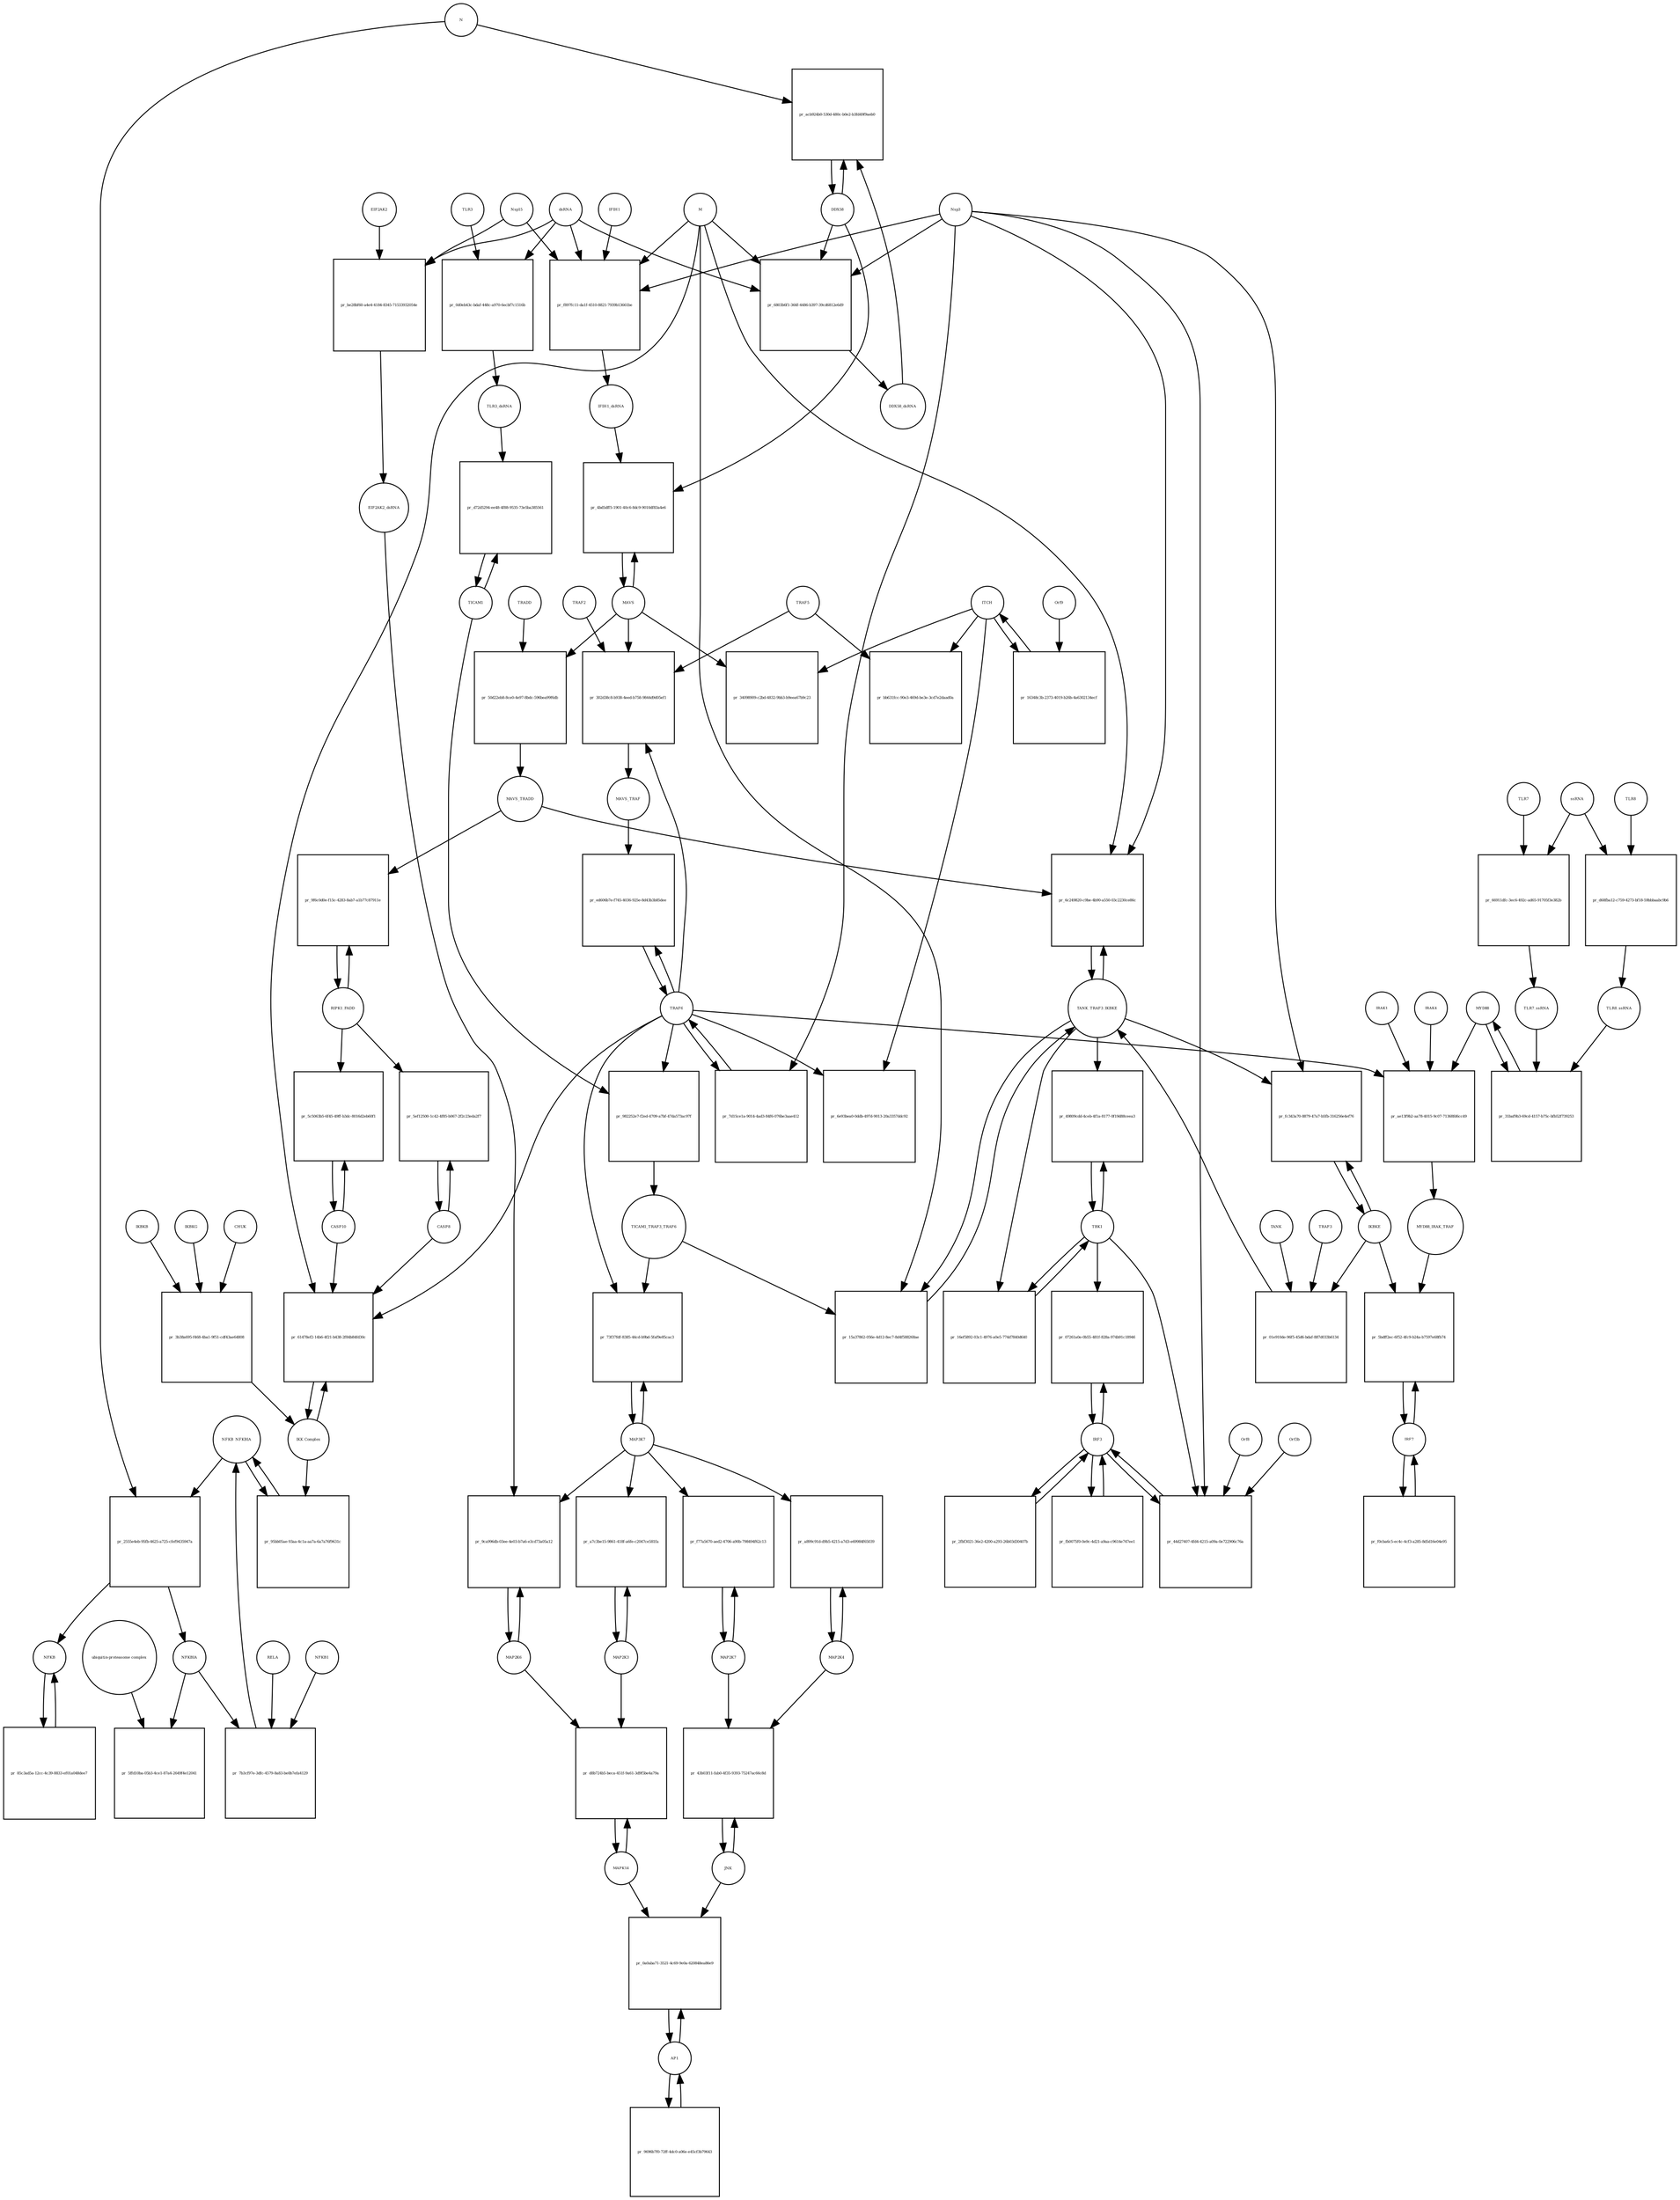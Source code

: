 strict digraph  {
NFKB_NFKBIA [annotation="", bipartite=0, cls=complex, fontsize=4, label=NFKB_NFKBIA, shape=circle];
"pr_2555e4eb-95fb-4625-a725-cfef9435947a" [annotation="", bipartite=1, cls=process, fontsize=4, label="pr_2555e4eb-95fb-4625-a725-cfef9435947a", shape=square];
NFKB [annotation="", bipartite=0, cls=complex, fontsize=4, label=NFKB, shape=circle];
NFKBIA [annotation=urn_miriam_hgnc_7797, bipartite=0, cls=macromolecule, fontsize=4, label=NFKBIA, shape=circle];
N [annotation=urn_miriam_ncbiprotein_1798174255, bipartite=0, cls=macromolecule, fontsize=4, label=N, shape=circle];
TLR3 [annotation=urn_miriam_hgnc_11849, bipartite=0, cls="macromolecule multimer", fontsize=4, label=TLR3, shape=circle];
"pr_0d0eb43c-bdaf-448c-a970-6ecbf7c1516b" [annotation="", bipartite=1, cls=process, fontsize=4, label="pr_0d0eb43c-bdaf-448c-a970-6ecbf7c1516b", shape=square];
dsRNA [annotation="", bipartite=0, cls="nucleic acid feature", fontsize=4, label=dsRNA, shape=circle];
TLR3_dsRNA [annotation="", bipartite=0, cls=complex, fontsize=4, label=TLR3_dsRNA, shape=circle];
"pr_6803b6f1-366f-4486-b397-39cd6812e6d9" [annotation="", bipartite=1, cls=process, fontsize=4, label="pr_6803b6f1-366f-4486-b397-39cd6812e6d9", shape=square];
DDX58_dsRNA [annotation="", bipartite=0, cls=complex, fontsize=4, label=DDX58_dsRNA, shape=circle];
M [annotation=urn_miriam_ncbiprotein_1796318601, bipartite=0, cls=macromolecule, fontsize=4, label=M, shape=circle];
Nsp3 [annotation=urn_miriam_ncbiprotein_1802476807, bipartite=0, cls=macromolecule, fontsize=4, label=Nsp3, shape=circle];
DDX58 [annotation=urn_miriam_hgnc_19102, bipartite=0, cls=macromolecule, fontsize=4, label=DDX58, shape=circle];
"pr_f897fc11-da1f-4510-8821-7939b13661be" [annotation="", bipartite=1, cls=process, fontsize=4, label="pr_f897fc11-da1f-4510-8821-7939b13661be", shape=square];
IFIH1_dsRNA [annotation="", bipartite=0, cls=complex, fontsize=4, label=IFIH1_dsRNA, shape=circle];
Nsp15 [annotation=urn_miriam_ncbiprotein_1802476818, bipartite=0, cls=macromolecule, fontsize=4, label=Nsp15, shape=circle];
IFIH1 [annotation=urn_miriam_hgnc_18873, bipartite=0, cls=macromolecule, fontsize=4, label=IFIH1, shape=circle];
"pr_acb924b0-530d-480c-b0e2-b3fd49f9aeb0" [annotation="", bipartite=1, cls=process, fontsize=4, label="pr_acb924b0-530d-480c-b0e2-b3fd49f9aeb0", shape=square];
MAVS [annotation=urn_miriam_hgnc_29233, bipartite=0, cls="macromolecule multimer", fontsize=4, label=MAVS, shape=circle];
"pr_4bd5dff5-1901-40c6-8dc9-9010df83a4e6" [annotation="", bipartite=1, cls=process, fontsize=4, label="pr_4bd5dff5-1901-40c6-8dc9-9010df83a4e6", shape=square];
"pr_5ffd10ba-05b3-4ce1-87a4-2649f4e12041" [annotation="", bipartite=1, cls=process, fontsize=4, label="pr_5ffd10ba-05b3-4ce1-87a4-2649f4e12041", shape=square];
"ubiquitin-proteasome complex" [annotation="", bipartite=0, cls=complex, fontsize=4, label="ubiquitin-proteasome complex", shape=circle];
IRF3 [annotation=urn_miriam_hgnc_6118, bipartite=0, cls="macromolecule multimer", fontsize=4, label=IRF3, shape=circle];
"pr_07261a0e-0b55-481f-828a-974b91c18946" [annotation="", bipartite=1, cls=process, fontsize=4, label="pr_07261a0e-0b55-481f-828a-974b91c18946", shape=square];
TBK1 [annotation="", bipartite=0, cls=macromolecule, fontsize=4, label=TBK1, shape=circle];
"pr_44d27407-4fd4-4215-a09a-0e722906c76a" [annotation="", bipartite=1, cls=process, fontsize=4, label="pr_44d27407-4fd4-4215-a09a-0e722906c76a", shape=square];
Orf3b [annotation=urn_miriam_uniprot_P59633, bipartite=0, cls=macromolecule, fontsize=4, label=Orf3b, shape=circle];
Orf8 [annotation=urn_miriam_ncbiprotein_1796318604, bipartite=0, cls=macromolecule, fontsize=4, label=Orf8, shape=circle];
IRF7 [annotation=urn_miriam_hgnc_6122, bipartite=0, cls="macromolecule multimer", fontsize=4, label=IRF7, shape=circle];
"pr_5bdff2ec-6f52-4fc9-b24a-b7597e68fb74" [annotation="", bipartite=1, cls=process, fontsize=4, label="pr_5bdff2ec-6f52-4fc9-b24a-b7597e68fb74", shape=square];
IKBKE [annotation=urn_miriam_hgnc_14552, bipartite=0, cls=macromolecule, fontsize=4, label=IKBKE, shape=circle];
MYD88_IRAK_TRAF [annotation="", bipartite=0, cls=complex, fontsize=4, label=MYD88_IRAK_TRAF, shape=circle];
TRAF6 [annotation=urn_miriam_hgnc_12036, bipartite=0, cls=macromolecule, fontsize=4, label=TRAF6, shape=circle];
"pr_ed606b7e-f745-4036-925e-8d43b3b85dee" [annotation="", bipartite=1, cls=process, fontsize=4, label="pr_ed606b7e-f745-4036-925e-8d43b3b85dee", shape=square];
MAVS_TRAF [annotation="", bipartite=0, cls=complex, fontsize=4, label=MAVS_TRAF, shape=circle];
"pr_34098909-c2bd-4832-9bb3-b9eea67b9c23" [annotation="", bipartite=1, cls=process, fontsize=4, label="pr_34098909-c2bd-4832-9bb3-b9eea67b9c23", shape=square];
ITCH [annotation="", bipartite=0, cls=macromolecule, fontsize=4, label=ITCH, shape=circle];
TRAF5 [annotation=urn_miriam_hgnc_12035, bipartite=0, cls=macromolecule, fontsize=4, label=TRAF5, shape=circle];
"pr_bb631fcc-90e3-469d-be3e-3cd7e2daad0a" [annotation="", bipartite=1, cls=process, fontsize=4, label="pr_bb631fcc-90e3-469d-be3e-3cd7e2daad0a", shape=square];
"pr_6e93bea0-0ddb-497d-9013-20a3357ddc92" [annotation="", bipartite=1, cls=process, fontsize=4, label="pr_6e93bea0-0ddb-497d-9013-20a3357ddc92", shape=square];
TICAM1 [annotation=urn_miriam_hgnc_18348, bipartite=0, cls=macromolecule, fontsize=4, label=TICAM1, shape=circle];
"pr_d72d5294-ee48-4f88-9535-73e5ba385561" [annotation="", bipartite=1, cls=process, fontsize=4, label="pr_d72d5294-ee48-4f88-9535-73e5ba385561", shape=square];
"pr_982252e7-f2ed-4709-a7bf-47da573ac97f" [annotation="", bipartite=1, cls=process, fontsize=4, label="pr_982252e7-f2ed-4709-a7bf-47da573ac97f", shape=square];
TICAM1_TRAF3_TRAF6 [annotation="", bipartite=0, cls=complex, fontsize=4, label=TICAM1_TRAF3_TRAF6, shape=circle];
TANK_TRAF3_IKBKE [annotation="", bipartite=0, cls=complex, fontsize=4, label=TANK_TRAF3_IKBKE, shape=circle];
"pr_15a37862-056e-4d12-8ec7-8d4f588268ae" [annotation="", bipartite=1, cls=process, fontsize=4, label="pr_15a37862-056e-4d12-8ec7-8d4f588268ae", shape=square];
"pr_49809cdd-4ceb-4f1a-8177-0f19d88ceea3" [annotation="", bipartite=1, cls=process, fontsize=4, label="pr_49809cdd-4ceb-4f1a-8177-0f19d88ceea3", shape=square];
"pr_fc343a70-8879-47a7-b5fb-316256e4ef76" [annotation="", bipartite=1, cls=process, fontsize=4, label="pr_fc343a70-8879-47a7-b5fb-316256e4ef76", shape=square];
MYD88 [annotation="", bipartite=0, cls=macromolecule, fontsize=4, label=MYD88, shape=circle];
"pr_ae13f9b2-aa78-4015-9c07-71368fd6cc49" [annotation="", bipartite=1, cls=process, fontsize=4, label="pr_ae13f9b2-aa78-4015-9c07-71368fd6cc49", shape=square];
IRAK1 [annotation=urn_miriam_hgnc_6112, bipartite=0, cls=macromolecule, fontsize=4, label=IRAK1, shape=circle];
IRAK4 [annotation=urn_miriam_hgnc_17967, bipartite=0, cls=macromolecule, fontsize=4, label=IRAK4, shape=circle];
TLR7 [annotation=urn_miriam_hgnc_15631, bipartite=0, cls=macromolecule, fontsize=4, label=TLR7, shape=circle];
"pr_66911dfc-3ec6-492c-ad65-91705f3e382b" [annotation="", bipartite=1, cls=process, fontsize=4, label="pr_66911dfc-3ec6-492c-ad65-91705f3e382b", shape=square];
TLR7_ssRNA [annotation="", bipartite=0, cls=complex, fontsize=4, label=TLR7_ssRNA, shape=circle];
ssRNA [annotation="", bipartite=0, cls="nucleic acid feature", fontsize=4, label=ssRNA, shape=circle];
TLR8 [annotation=urn_miriam_hgnc_15632, bipartite=0, cls=macromolecule, fontsize=4, label=TLR8, shape=circle];
"pr_d68fba12-c759-4273-bf18-59bbbaabc9b6" [annotation="", bipartite=1, cls=process, fontsize=4, label="pr_d68fba12-c759-4273-bf18-59bbbaabc9b6", shape=square];
TLR8_ssRNA [annotation="", bipartite=0, cls=complex, fontsize=4, label=TLR8_ssRNA, shape=circle];
"pr_31baf9b3-69cd-4157-b75c-bfb52f739253" [annotation="", bipartite=1, cls=process, fontsize=4, label="pr_31baf9b3-69cd-4157-b75c-bfb52f739253", shape=square];
MAP3K7 [annotation="", bipartite=0, cls=macromolecule, fontsize=4, label=MAP3K7, shape=circle];
"pr_73f37fdf-8385-44cd-b9bd-5faf9e85cac3" [annotation="", bipartite=1, cls=process, fontsize=4, label="pr_73f37fdf-8385-44cd-b9bd-5faf9e85cac3", shape=square];
TRAF2 [annotation=urn_miriam_hgnc_12032, bipartite=0, cls=macromolecule, fontsize=4, label=TRAF2, shape=circle];
"pr_302d38c8-b938-4eed-b758-9844d9d05ef1" [annotation="", bipartite=1, cls=process, fontsize=4, label="pr_302d38c8-b938-4eed-b758-9844d9d05ef1", shape=square];
"pr_16348c3b-2373-4019-b26b-4a6302134ecf" [annotation="", bipartite=1, cls=process, fontsize=4, label="pr_16348c3b-2373-4019-b26b-4a6302134ecf", shape=square];
Orf9 [annotation=urn_miriam_uniprot_P59636, bipartite=0, cls=macromolecule, fontsize=4, label=Orf9, shape=circle];
"pr_50d22eb8-8ce0-4e97-8bdc-596bea99f6db" [annotation="", bipartite=1, cls=process, fontsize=4, label="pr_50d22eb8-8ce0-4e97-8bdc-596bea99f6db", shape=square];
MAVS_TRADD [annotation="", bipartite=0, cls=complex, fontsize=4, label=MAVS_TRADD, shape=circle];
TRADD [annotation=urn_miriam_hgnc_12030, bipartite=0, cls=macromolecule, fontsize=4, label=TRADD, shape=circle];
"pr_7d15ce1a-9014-4ad3-84f6-076be3aae412" [annotation="", bipartite=1, cls=process, fontsize=4, label="pr_7d15ce1a-9014-4ad3-84f6-076be3aae412", shape=square];
AP1 [annotation="", bipartite=0, cls=complex, fontsize=4, label=AP1, shape=circle];
"pr_0a0aba71-3521-4c69-9e0a-620848ea86e9" [annotation="", bipartite=1, cls=process, fontsize=4, label="pr_0a0aba71-3521-4c69-9e0a-620848ea86e9", shape=square];
MAPK14 [annotation="", bipartite=0, cls=macromolecule, fontsize=4, label=MAPK14, shape=circle];
JNK [annotation="", bipartite=0, cls=complex, fontsize=4, label=JNK, shape=circle];
"pr_43b03f11-fab0-4f35-9393-75247ac66c8d" [annotation="", bipartite=1, cls=process, fontsize=4, label="pr_43b03f11-fab0-4f35-9393-75247ac66c8d", shape=square];
MAP2K7 [annotation="", bipartite=0, cls=macromolecule, fontsize=4, label=MAP2K7, shape=circle];
MAP2K4 [annotation="", bipartite=0, cls=macromolecule, fontsize=4, label=MAP2K4, shape=circle];
"pr_a899c91d-d9b5-4215-a7d3-e69984f65039" [annotation="", bipartite=1, cls=process, fontsize=4, label="pr_a899c91d-d9b5-4215-a7d3-e69984f65039", shape=square];
"pr_f77a5670-aed2-4706-a90b-798494f62c13" [annotation="", bipartite=1, cls=process, fontsize=4, label="pr_f77a5670-aed2-4706-a90b-798494f62c13", shape=square];
MAP2K3 [annotation="", bipartite=0, cls=macromolecule, fontsize=4, label=MAP2K3, shape=circle];
"pr_a7c3be15-9861-418f-a6fe-c2047ce581fa" [annotation="", bipartite=1, cls=process, fontsize=4, label="pr_a7c3be15-9861-418f-a6fe-c2047ce581fa", shape=square];
MAP2K6 [annotation="", bipartite=0, cls=macromolecule, fontsize=4, label=MAP2K6, shape=circle];
"pr_9ca996db-03ee-4e03-b7a6-e3cd73a05a12" [annotation="", bipartite=1, cls=process, fontsize=4, label="pr_9ca996db-03ee-4e03-b7a6-e3cd73a05a12", shape=square];
EIF2AK2_dsRNA [annotation="", bipartite=0, cls=complex, fontsize=4, label=EIF2AK2_dsRNA, shape=circle];
"pr_be28bf60-a4e4-4184-8345-71533932054e" [annotation="", bipartite=1, cls=process, fontsize=4, label="pr_be28bf60-a4e4-4184-8345-71533932054e", shape=square];
EIF2AK2 [annotation=urn_miriam_hgnc_9437, bipartite=0, cls=macromolecule, fontsize=4, label=EIF2AK2, shape=circle];
RIPK1_FADD [annotation="", bipartite=0, cls=complex, fontsize=4, label=RIPK1_FADD, shape=circle];
"pr_9f6c0d0e-f15c-4283-8ab7-a1b77c87911e" [annotation="", bipartite=1, cls=process, fontsize=4, label="pr_9f6c0d0e-f15c-4283-8ab7-a1b77c87911e", shape=square];
CASP8 [annotation="", bipartite=0, cls=macromolecule, fontsize=4, label=CASP8, shape=circle];
"pr_5ef12500-1c42-4f85-b067-2f2c23eda2f7" [annotation="", bipartite=1, cls=process, fontsize=4, label="pr_5ef12500-1c42-4f85-b067-2f2c23eda2f7", shape=square];
CASP10 [annotation="", bipartite=0, cls=macromolecule, fontsize=4, label=CASP10, shape=circle];
"pr_5c5063b5-6f45-49ff-b3dc-8016d2eb60f1" [annotation="", bipartite=1, cls=process, fontsize=4, label="pr_5c5063b5-6f45-49ff-b3dc-8016d2eb60f1", shape=square];
"pr_95bb05ae-93aa-4c1a-aa7a-6a7a76f9631c" [annotation="", bipartite=1, cls=process, fontsize=4, label="pr_95bb05ae-93aa-4c1a-aa7a-6a7a76f9631c", shape=square];
"IKK Complex" [annotation="", bipartite=0, cls=complex, fontsize=4, label="IKK Complex", shape=circle];
"pr_61478ef2-14b6-4f21-b438-2f84b84fd30c" [annotation="", bipartite=1, cls=process, fontsize=4, label="pr_61478ef2-14b6-4f21-b438-2f84b84fd30c", shape=square];
"pr_7b3cf97e-3dfc-4579-8a83-be0b7efa4129" [annotation="", bipartite=1, cls=process, fontsize=4, label="pr_7b3cf97e-3dfc-4579-8a83-be0b7efa4129", shape=square];
RELA [annotation="", bipartite=0, cls=macromolecule, fontsize=4, label=RELA, shape=circle];
NFKB1 [annotation="", bipartite=0, cls=macromolecule, fontsize=4, label=NFKB1, shape=circle];
IKBKG [annotation="", bipartite=0, cls=macromolecule, fontsize=4, label=IKBKG, shape=circle];
"pr_3b38a695-f468-4ba1-9f51-cdf43ae64808" [annotation="", bipartite=1, cls=process, fontsize=4, label="pr_3b38a695-f468-4ba1-9f51-cdf43ae64808", shape=square];
CHUK [annotation="", bipartite=0, cls=macromolecule, fontsize=4, label=CHUK, shape=circle];
IKBKB [annotation="", bipartite=0, cls=macromolecule, fontsize=4, label=IKBKB, shape=circle];
"pr_6c249820-c9be-4b90-a550-03c2230ce86c" [annotation="", bipartite=1, cls=process, fontsize=4, label="pr_6c249820-c9be-4b90-a550-03c2230ce86c", shape=square];
"pr_16ef5892-03c1-4976-a0e5-774d7840d640" [annotation="", bipartite=1, cls=process, fontsize=4, label="pr_16ef5892-03c1-4976-a0e5-774d7840d640", shape=square];
"pr_d8b724b5-beca-451f-9a61-3d9f5be4a79a" [annotation="", bipartite=1, cls=process, fontsize=4, label="pr_d8b724b5-beca-451f-9a61-3d9f5be4a79a", shape=square];
TRAF3 [annotation="", bipartite=0, cls=macromolecule, fontsize=4, label=TRAF3, shape=circle];
"pr_01e910de-96f5-45d6-bdaf-887d033b6134" [annotation="", bipartite=1, cls=process, fontsize=4, label="pr_01e910de-96f5-45d6-bdaf-887d033b6134", shape=square];
TANK [annotation="", bipartite=0, cls=macromolecule, fontsize=4, label=TANK, shape=circle];
"pr_85c3ad5a-12cc-4c39-8833-ef01a048dee7" [annotation="", bipartite=1, cls=process, fontsize=4, label="pr_85c3ad5a-12cc-4c39-8833-ef01a048dee7", shape=square];
"pr_fb0075f0-0e9c-4d21-a9aa-c9614e747ee1" [annotation="", bipartite=1, cls=process, fontsize=4, label="pr_fb0075f0-0e9c-4d21-a9aa-c9614e747ee1", shape=square];
"pr_2fbf3021-36e2-4200-a293-26b03d30407b" [annotation="", bipartite=1, cls=process, fontsize=4, label="pr_2fbf3021-36e2-4200-a293-26b03d30407b", shape=square];
"pr_f0cba6c5-ec4c-4cf3-a285-8d5d16e04e95" [annotation="", bipartite=1, cls=process, fontsize=4, label="pr_f0cba6c5-ec4c-4cf3-a285-8d5d16e04e95", shape=square];
"pr_9696b7f0-72ff-4dc0-a06e-e45cf3b79643" [annotation="", bipartite=1, cls=process, fontsize=4, label="pr_9696b7f0-72ff-4dc0-a06e-e45cf3b79643", shape=square];
NFKB_NFKBIA -> "pr_2555e4eb-95fb-4625-a725-cfef9435947a"  [annotation="", interaction_type=consumption];
NFKB_NFKBIA -> "pr_95bb05ae-93aa-4c1a-aa7a-6a7a76f9631c"  [annotation="", interaction_type=consumption];
"pr_2555e4eb-95fb-4625-a725-cfef9435947a" -> NFKB  [annotation="", interaction_type=production];
"pr_2555e4eb-95fb-4625-a725-cfef9435947a" -> NFKBIA  [annotation="", interaction_type=production];
NFKB -> "pr_85c3ad5a-12cc-4c39-8833-ef01a048dee7"  [annotation="", interaction_type=consumption];
NFKBIA -> "pr_5ffd10ba-05b3-4ce1-87a4-2649f4e12041"  [annotation="", interaction_type=consumption];
NFKBIA -> "pr_7b3cf97e-3dfc-4579-8a83-be0b7efa4129"  [annotation="", interaction_type=consumption];
N -> "pr_2555e4eb-95fb-4625-a725-cfef9435947a"  [annotation="urn_miriam_pubmed_16143815|urn_miriam_taxonomy_694009", interaction_type=stimulation];
N -> "pr_acb924b0-530d-480c-b0e2-b3fd49f9aeb0"  [annotation="urn_miriam_pubmed_25581309|urn_miriam_pubmed_28148787|urn_miriam_taxonomy_694009", interaction_type=inhibition];
TLR3 -> "pr_0d0eb43c-bdaf-448c-a970-6ecbf7c1516b"  [annotation="", interaction_type=consumption];
"pr_0d0eb43c-bdaf-448c-a970-6ecbf7c1516b" -> TLR3_dsRNA  [annotation="", interaction_type=production];
dsRNA -> "pr_0d0eb43c-bdaf-448c-a970-6ecbf7c1516b"  [annotation="", interaction_type=consumption];
dsRNA -> "pr_6803b6f1-366f-4486-b397-39cd6812e6d9"  [annotation="", interaction_type=consumption];
dsRNA -> "pr_f897fc11-da1f-4510-8821-7939b13661be"  [annotation="", interaction_type=consumption];
dsRNA -> "pr_be28bf60-a4e4-4184-8345-71533932054e"  [annotation="", interaction_type=consumption];
TLR3_dsRNA -> "pr_d72d5294-ee48-4f88-9535-73e5ba385561"  [annotation=urn_miriam_pubmed_20303872, interaction_type=stimulation];
"pr_6803b6f1-366f-4486-b397-39cd6812e6d9" -> DDX58_dsRNA  [annotation="", interaction_type=production];
DDX58_dsRNA -> "pr_acb924b0-530d-480c-b0e2-b3fd49f9aeb0"  [annotation="urn_miriam_pubmed_25581309|urn_miriam_pubmed_28148787|urn_miriam_taxonomy_694009", interaction_type=catalysis];
M -> "pr_6803b6f1-366f-4486-b397-39cd6812e6d9"  [annotation="urn_miriam_pubmed_20303872|urn_miriam_pubmed_19380580|urn_miriam_pubmed_31226023|urn_miriam_taxonomy_694009", interaction_type=inhibition];
M -> "pr_f897fc11-da1f-4510-8821-7939b13661be"  [annotation="urn_miriam_pubmed_28484023|urn_miriam_pubmed_19380580|urn_miriam_pubmed_31226023|urn_miriam_taxonomy_694009", interaction_type=inhibition];
M -> "pr_15a37862-056e-4d12-8ec7-8d4f588268ae"  [annotation="urn_miriam_pubmed_19380580|urn_miriam_pubmed_19366914|urn_miriam_taxonomy_694009", interaction_type=inhibition];
M -> "pr_61478ef2-14b6-4f21-b438-2f84b84fd30c"  [annotation="urn_miriam_pubmed_19366914|urn_miriam_pubmed_20303872|urn_miriam_pubmed_17705188|urn_miriam_pubmed_694009", interaction_type=inhibition];
M -> "pr_6c249820-c9be-4b90-a550-03c2230ce86c"  [annotation="urn_miriam_pubmed_19366914|urn_miriam_pubmed_27164085|urn_miriam_pubmed_19380580|urn_miriam_taxonomy_694009", interaction_type=inhibition];
Nsp3 -> "pr_6803b6f1-366f-4486-b397-39cd6812e6d9"  [annotation="urn_miriam_pubmed_20303872|urn_miriam_pubmed_19380580|urn_miriam_pubmed_31226023|urn_miriam_taxonomy_694009", interaction_type=inhibition];
Nsp3 -> "pr_f897fc11-da1f-4510-8821-7939b13661be"  [annotation="urn_miriam_pubmed_28484023|urn_miriam_pubmed_19380580|urn_miriam_pubmed_31226023|urn_miriam_taxonomy_694009", interaction_type=inhibition];
Nsp3 -> "pr_44d27407-4fd4-4215-a09a-0e722906c76a"  [annotation="urn_miriam_pubmed_17761676|urn_miriam_pubmed_31226023|urn_miriam_taxonomy_694009", interaction_type=inhibition];
Nsp3 -> "pr_fc343a70-8879-47a7-b5fb-316256e4ef76"  [annotation="urn_miriam_pubmed_20303872|urn_miriam_pubmed_31226023|urn_miriam_taxonomy_694009", interaction_type=inhibition];
Nsp3 -> "pr_7d15ce1a-9014-4ad3-84f6-076be3aae412"  [annotation="urn_miriam_pubmed_27164085|urn_miriam_taxonomy_694009", interaction_type=catalysis];
Nsp3 -> "pr_6c249820-c9be-4b90-a550-03c2230ce86c"  [annotation="urn_miriam_pubmed_19366914|urn_miriam_pubmed_27164085|urn_miriam_pubmed_19380580|urn_miriam_taxonomy_694009", interaction_type=inhibition];
DDX58 -> "pr_6803b6f1-366f-4486-b397-39cd6812e6d9"  [annotation="", interaction_type=consumption];
DDX58 -> "pr_acb924b0-530d-480c-b0e2-b3fd49f9aeb0"  [annotation="", interaction_type=consumption];
DDX58 -> "pr_4bd5dff5-1901-40c6-8dc9-9010df83a4e6"  [annotation=urn_miriam_pubmed_25581309, interaction_type=catalysis];
"pr_f897fc11-da1f-4510-8821-7939b13661be" -> IFIH1_dsRNA  [annotation="", interaction_type=production];
IFIH1_dsRNA -> "pr_4bd5dff5-1901-40c6-8dc9-9010df83a4e6"  [annotation=urn_miriam_pubmed_25581309, interaction_type=catalysis];
Nsp15 -> "pr_f897fc11-da1f-4510-8821-7939b13661be"  [annotation="urn_miriam_pubmed_28484023|urn_miriam_pubmed_19380580|urn_miriam_pubmed_31226023|urn_miriam_taxonomy_694009", interaction_type=inhibition];
Nsp15 -> "pr_be28bf60-a4e4-4184-8345-71533932054e"  [annotation="urn_miriam_pubmed_28484023|urn_miriam_pubmed_19366914|urn_miriam_taxonomy_694009", interaction_type=inhibition];
IFIH1 -> "pr_f897fc11-da1f-4510-8821-7939b13661be"  [annotation="", interaction_type=consumption];
"pr_acb924b0-530d-480c-b0e2-b3fd49f9aeb0" -> DDX58  [annotation="", interaction_type=production];
MAVS -> "pr_4bd5dff5-1901-40c6-8dc9-9010df83a4e6"  [annotation="", interaction_type=consumption];
MAVS -> "pr_34098909-c2bd-4832-9bb3-b9eea67b9c23"  [annotation="", interaction_type=consumption];
MAVS -> "pr_302d38c8-b938-4eed-b758-9844d9d05ef1"  [annotation="", interaction_type=consumption];
MAVS -> "pr_50d22eb8-8ce0-4e97-8bdc-596bea99f6db"  [annotation="", interaction_type=consumption];
"pr_4bd5dff5-1901-40c6-8dc9-9010df83a4e6" -> MAVS  [annotation="", interaction_type=production];
"ubiquitin-proteasome complex" -> "pr_5ffd10ba-05b3-4ce1-87a4-2649f4e12041"  [annotation=urn_miriam_pubmed_20303872, interaction_type=catalysis];
IRF3 -> "pr_07261a0e-0b55-481f-828a-974b91c18946"  [annotation="", interaction_type=consumption];
IRF3 -> "pr_44d27407-4fd4-4215-a09a-0e722906c76a"  [annotation="", interaction_type=consumption];
IRF3 -> "pr_fb0075f0-0e9c-4d21-a9aa-c9614e747ee1"  [annotation="", interaction_type=consumption];
IRF3 -> "pr_2fbf3021-36e2-4200-a293-26b03d30407b"  [annotation="", interaction_type=consumption];
"pr_07261a0e-0b55-481f-828a-974b91c18946" -> IRF3  [annotation="", interaction_type=production];
TBK1 -> "pr_07261a0e-0b55-481f-828a-974b91c18946"  [annotation=urn_miriam_pubmed_25581309, interaction_type=catalysis];
TBK1 -> "pr_44d27407-4fd4-4215-a09a-0e722906c76a"  [annotation="urn_miriam_pubmed_17761676|urn_miriam_pubmed_31226023|urn_miriam_taxonomy_694009", interaction_type=catalysis];
TBK1 -> "pr_49809cdd-4ceb-4f1a-8177-0f19d88ceea3"  [annotation="", interaction_type=consumption];
TBK1 -> "pr_16ef5892-03c1-4976-a0e5-774d7840d640"  [annotation="", interaction_type=consumption];
"pr_44d27407-4fd4-4215-a09a-0e722906c76a" -> IRF3  [annotation="", interaction_type=production];
Orf3b -> "pr_44d27407-4fd4-4215-a09a-0e722906c76a"  [annotation="urn_miriam_pubmed_17761676|urn_miriam_pubmed_31226023|urn_miriam_taxonomy_694009", interaction_type=inhibition];
Orf8 -> "pr_44d27407-4fd4-4215-a09a-0e722906c76a"  [annotation="urn_miriam_pubmed_17761676|urn_miriam_pubmed_31226023|urn_miriam_taxonomy_694009", interaction_type=inhibition];
IRF7 -> "pr_5bdff2ec-6f52-4fc9-b24a-b7597e68fb74"  [annotation="", interaction_type=consumption];
IRF7 -> "pr_f0cba6c5-ec4c-4cf3-a285-8d5d16e04e95"  [annotation="", interaction_type=consumption];
"pr_5bdff2ec-6f52-4fc9-b24a-b7597e68fb74" -> IRF7  [annotation="", interaction_type=production];
IKBKE -> "pr_5bdff2ec-6f52-4fc9-b24a-b7597e68fb74"  [annotation=urn_miriam_pubmed_20303872, interaction_type=catalysis];
IKBKE -> "pr_fc343a70-8879-47a7-b5fb-316256e4ef76"  [annotation="", interaction_type=consumption];
IKBKE -> "pr_01e910de-96f5-45d6-bdaf-887d033b6134"  [annotation="", interaction_type=consumption];
MYD88_IRAK_TRAF -> "pr_5bdff2ec-6f52-4fc9-b24a-b7597e68fb74"  [annotation=urn_miriam_pubmed_20303872, interaction_type=catalysis];
TRAF6 -> "pr_ed606b7e-f745-4036-925e-8d43b3b85dee"  [annotation="", interaction_type=consumption];
TRAF6 -> "pr_6e93bea0-0ddb-497d-9013-20a3357ddc92"  [annotation="", interaction_type=consumption];
TRAF6 -> "pr_982252e7-f2ed-4709-a7bf-47da573ac97f"  [annotation="", interaction_type=consumption];
TRAF6 -> "pr_ae13f9b2-aa78-4015-9c07-71368fd6cc49"  [annotation="", interaction_type=consumption];
TRAF6 -> "pr_73f37fdf-8385-44cd-b9bd-5faf9e85cac3"  [annotation=urn_miriam_pubmed_19366914, interaction_type=stimulation];
TRAF6 -> "pr_302d38c8-b938-4eed-b758-9844d9d05ef1"  [annotation="", interaction_type=consumption];
TRAF6 -> "pr_7d15ce1a-9014-4ad3-84f6-076be3aae412"  [annotation="", interaction_type=consumption];
TRAF6 -> "pr_61478ef2-14b6-4f21-b438-2f84b84fd30c"  [annotation="urn_miriam_pubmed_19366914|urn_miriam_pubmed_20303872|urn_miriam_pubmed_17705188|urn_miriam_pubmed_694009", interaction_type=stimulation];
"pr_ed606b7e-f745-4036-925e-8d43b3b85dee" -> TRAF6  [annotation="", interaction_type=production];
MAVS_TRAF -> "pr_ed606b7e-f745-4036-925e-8d43b3b85dee"  [annotation=urn_miriam_pubmed_19366914, interaction_type=catalysis];
ITCH -> "pr_34098909-c2bd-4832-9bb3-b9eea67b9c23"  [annotation=urn_miriam_pubmed_25135833, interaction_type=catalysis];
ITCH -> "pr_bb631fcc-90e3-469d-be3e-3cd7e2daad0a"  [annotation=urn_miriam_pubmed_25135833, interaction_type=catalysis];
ITCH -> "pr_6e93bea0-0ddb-497d-9013-20a3357ddc92"  [annotation=urn_miriam_pubmed_25135833, interaction_type=catalysis];
ITCH -> "pr_16348c3b-2373-4019-b26b-4a6302134ecf"  [annotation="", interaction_type=consumption];
TRAF5 -> "pr_bb631fcc-90e3-469d-be3e-3cd7e2daad0a"  [annotation="", interaction_type=consumption];
TRAF5 -> "pr_302d38c8-b938-4eed-b758-9844d9d05ef1"  [annotation="", interaction_type=consumption];
TICAM1 -> "pr_d72d5294-ee48-4f88-9535-73e5ba385561"  [annotation="", interaction_type=consumption];
TICAM1 -> "pr_982252e7-f2ed-4709-a7bf-47da573ac97f"  [annotation="", interaction_type=consumption];
"pr_d72d5294-ee48-4f88-9535-73e5ba385561" -> TICAM1  [annotation="", interaction_type=production];
"pr_982252e7-f2ed-4709-a7bf-47da573ac97f" -> TICAM1_TRAF3_TRAF6  [annotation="", interaction_type=production];
TICAM1_TRAF3_TRAF6 -> "pr_15a37862-056e-4d12-8ec7-8d4f588268ae"  [annotation="urn_miriam_pubmed_19380580|urn_miriam_pubmed_19366914|urn_miriam_taxonomy_694009", interaction_type=stimulation];
TICAM1_TRAF3_TRAF6 -> "pr_73f37fdf-8385-44cd-b9bd-5faf9e85cac3"  [annotation=urn_miriam_pubmed_19366914, interaction_type=stimulation];
TANK_TRAF3_IKBKE -> "pr_15a37862-056e-4d12-8ec7-8d4f588268ae"  [annotation="", interaction_type=consumption];
TANK_TRAF3_IKBKE -> "pr_49809cdd-4ceb-4f1a-8177-0f19d88ceea3"  [annotation=urn_miriam_pubmed_20303872, interaction_type=stimulation];
TANK_TRAF3_IKBKE -> "pr_fc343a70-8879-47a7-b5fb-316256e4ef76"  [annotation="urn_miriam_pubmed_20303872|urn_miriam_pubmed_31226023|urn_miriam_taxonomy_694009", interaction_type=stimulation];
TANK_TRAF3_IKBKE -> "pr_6c249820-c9be-4b90-a550-03c2230ce86c"  [annotation="", interaction_type=consumption];
TANK_TRAF3_IKBKE -> "pr_16ef5892-03c1-4976-a0e5-774d7840d640"  [annotation=urn_miriam_pubmed_19366914, interaction_type=stimulation];
"pr_15a37862-056e-4d12-8ec7-8d4f588268ae" -> TANK_TRAF3_IKBKE  [annotation="", interaction_type=production];
"pr_49809cdd-4ceb-4f1a-8177-0f19d88ceea3" -> TBK1  [annotation="", interaction_type=production];
"pr_fc343a70-8879-47a7-b5fb-316256e4ef76" -> IKBKE  [annotation="", interaction_type=production];
MYD88 -> "pr_ae13f9b2-aa78-4015-9c07-71368fd6cc49"  [annotation="", interaction_type=consumption];
MYD88 -> "pr_31baf9b3-69cd-4157-b75c-bfb52f739253"  [annotation="", interaction_type=consumption];
"pr_ae13f9b2-aa78-4015-9c07-71368fd6cc49" -> MYD88_IRAK_TRAF  [annotation="", interaction_type=production];
IRAK1 -> "pr_ae13f9b2-aa78-4015-9c07-71368fd6cc49"  [annotation="", interaction_type=consumption];
IRAK4 -> "pr_ae13f9b2-aa78-4015-9c07-71368fd6cc49"  [annotation="", interaction_type=consumption];
TLR7 -> "pr_66911dfc-3ec6-492c-ad65-91705f3e382b"  [annotation="", interaction_type=consumption];
"pr_66911dfc-3ec6-492c-ad65-91705f3e382b" -> TLR7_ssRNA  [annotation="", interaction_type=production];
TLR7_ssRNA -> "pr_31baf9b3-69cd-4157-b75c-bfb52f739253"  [annotation=urn_miriam_pubmed_19366914, interaction_type=stimulation];
ssRNA -> "pr_66911dfc-3ec6-492c-ad65-91705f3e382b"  [annotation="", interaction_type=consumption];
ssRNA -> "pr_d68fba12-c759-4273-bf18-59bbbaabc9b6"  [annotation="", interaction_type=consumption];
TLR8 -> "pr_d68fba12-c759-4273-bf18-59bbbaabc9b6"  [annotation="", interaction_type=consumption];
"pr_d68fba12-c759-4273-bf18-59bbbaabc9b6" -> TLR8_ssRNA  [annotation="", interaction_type=production];
TLR8_ssRNA -> "pr_31baf9b3-69cd-4157-b75c-bfb52f739253"  [annotation=urn_miriam_pubmed_19366914, interaction_type=stimulation];
"pr_31baf9b3-69cd-4157-b75c-bfb52f739253" -> MYD88  [annotation="", interaction_type=production];
MAP3K7 -> "pr_73f37fdf-8385-44cd-b9bd-5faf9e85cac3"  [annotation="", interaction_type=consumption];
MAP3K7 -> "pr_a899c91d-d9b5-4215-a7d3-e69984f65039"  [annotation=urn_miriam_pubmed_19366914, interaction_type=catalysis];
MAP3K7 -> "pr_f77a5670-aed2-4706-a90b-798494f62c13"  [annotation=urn_miriam_pubmed_19366914, interaction_type=catalysis];
MAP3K7 -> "pr_a7c3be15-9861-418f-a6fe-c2047ce581fa"  [annotation=urn_miriam_pubmed_19366914, interaction_type=catalysis];
MAP3K7 -> "pr_9ca996db-03ee-4e03-b7a6-e3cd73a05a12"  [annotation=urn_miriam_pubmed_19366914, interaction_type=catalysis];
"pr_73f37fdf-8385-44cd-b9bd-5faf9e85cac3" -> MAP3K7  [annotation="", interaction_type=production];
TRAF2 -> "pr_302d38c8-b938-4eed-b758-9844d9d05ef1"  [annotation="", interaction_type=consumption];
"pr_302d38c8-b938-4eed-b758-9844d9d05ef1" -> MAVS_TRAF  [annotation="", interaction_type=production];
"pr_16348c3b-2373-4019-b26b-4a6302134ecf" -> ITCH  [annotation="", interaction_type=production];
Orf9 -> "pr_16348c3b-2373-4019-b26b-4a6302134ecf"  [annotation="urn_miriam_pubmed_25135833|urn_miriam_taxonomy_694009", interaction_type=stimulation];
"pr_50d22eb8-8ce0-4e97-8bdc-596bea99f6db" -> MAVS_TRADD  [annotation="", interaction_type=production];
MAVS_TRADD -> "pr_9f6c0d0e-f15c-4283-8ab7-a1b77c87911e"  [annotation=urn_miriam_pubmed_19366914, interaction_type=stimulation];
MAVS_TRADD -> "pr_6c249820-c9be-4b90-a550-03c2230ce86c"  [annotation="urn_miriam_pubmed_19366914|urn_miriam_pubmed_27164085|urn_miriam_pubmed_19380580|urn_miriam_taxonomy_694009", interaction_type=stimulation];
TRADD -> "pr_50d22eb8-8ce0-4e97-8bdc-596bea99f6db"  [annotation="", interaction_type=consumption];
"pr_7d15ce1a-9014-4ad3-84f6-076be3aae412" -> TRAF6  [annotation="", interaction_type=production];
AP1 -> "pr_0a0aba71-3521-4c69-9e0a-620848ea86e9"  [annotation="", interaction_type=consumption];
AP1 -> "pr_9696b7f0-72ff-4dc0-a06e-e45cf3b79643"  [annotation="", interaction_type=consumption];
"pr_0a0aba71-3521-4c69-9e0a-620848ea86e9" -> AP1  [annotation="", interaction_type=production];
MAPK14 -> "pr_0a0aba71-3521-4c69-9e0a-620848ea86e9"  [annotation=urn_miriam_pubmed_19366914, interaction_type=stimulation];
MAPK14 -> "pr_d8b724b5-beca-451f-9a61-3d9f5be4a79a"  [annotation="", interaction_type=consumption];
JNK -> "pr_0a0aba71-3521-4c69-9e0a-620848ea86e9"  [annotation=urn_miriam_pubmed_19366914, interaction_type=stimulation];
JNK -> "pr_43b03f11-fab0-4f35-9393-75247ac66c8d"  [annotation="", interaction_type=consumption];
"pr_43b03f11-fab0-4f35-9393-75247ac66c8d" -> JNK  [annotation="", interaction_type=production];
MAP2K7 -> "pr_43b03f11-fab0-4f35-9393-75247ac66c8d"  [annotation=urn_miriam_pubmed_19366914, interaction_type=catalysis];
MAP2K7 -> "pr_f77a5670-aed2-4706-a90b-798494f62c13"  [annotation="", interaction_type=consumption];
MAP2K4 -> "pr_43b03f11-fab0-4f35-9393-75247ac66c8d"  [annotation=urn_miriam_pubmed_19366914, interaction_type=catalysis];
MAP2K4 -> "pr_a899c91d-d9b5-4215-a7d3-e69984f65039"  [annotation="", interaction_type=consumption];
"pr_a899c91d-d9b5-4215-a7d3-e69984f65039" -> MAP2K4  [annotation="", interaction_type=production];
"pr_f77a5670-aed2-4706-a90b-798494f62c13" -> MAP2K7  [annotation="", interaction_type=production];
MAP2K3 -> "pr_a7c3be15-9861-418f-a6fe-c2047ce581fa"  [annotation="", interaction_type=consumption];
MAP2K3 -> "pr_d8b724b5-beca-451f-9a61-3d9f5be4a79a"  [annotation=urn_miriam_pubmed_19366914, interaction_type=catalysis];
"pr_a7c3be15-9861-418f-a6fe-c2047ce581fa" -> MAP2K3  [annotation="", interaction_type=production];
MAP2K6 -> "pr_9ca996db-03ee-4e03-b7a6-e3cd73a05a12"  [annotation="", interaction_type=consumption];
MAP2K6 -> "pr_d8b724b5-beca-451f-9a61-3d9f5be4a79a"  [annotation=urn_miriam_pubmed_19366914, interaction_type=catalysis];
"pr_9ca996db-03ee-4e03-b7a6-e3cd73a05a12" -> MAP2K6  [annotation="", interaction_type=production];
EIF2AK2_dsRNA -> "pr_9ca996db-03ee-4e03-b7a6-e3cd73a05a12"  [annotation=urn_miriam_pubmed_19366914, interaction_type=stimulation];
"pr_be28bf60-a4e4-4184-8345-71533932054e" -> EIF2AK2_dsRNA  [annotation="", interaction_type=production];
EIF2AK2 -> "pr_be28bf60-a4e4-4184-8345-71533932054e"  [annotation="", interaction_type=consumption];
RIPK1_FADD -> "pr_9f6c0d0e-f15c-4283-8ab7-a1b77c87911e"  [annotation="", interaction_type=consumption];
RIPK1_FADD -> "pr_5ef12500-1c42-4f85-b067-2f2c23eda2f7"  [annotation=urn_miriam_pubmed_19366914, interaction_type=stimulation];
RIPK1_FADD -> "pr_5c5063b5-6f45-49ff-b3dc-8016d2eb60f1"  [annotation=urn_miriam_pubmed_20303872, interaction_type=stimulation];
"pr_9f6c0d0e-f15c-4283-8ab7-a1b77c87911e" -> RIPK1_FADD  [annotation="", interaction_type=production];
CASP8 -> "pr_5ef12500-1c42-4f85-b067-2f2c23eda2f7"  [annotation="", interaction_type=consumption];
CASP8 -> "pr_61478ef2-14b6-4f21-b438-2f84b84fd30c"  [annotation="urn_miriam_pubmed_19366914|urn_miriam_pubmed_20303872|urn_miriam_pubmed_17705188|urn_miriam_pubmed_694009", interaction_type=stimulation];
"pr_5ef12500-1c42-4f85-b067-2f2c23eda2f7" -> CASP8  [annotation="", interaction_type=production];
CASP10 -> "pr_5c5063b5-6f45-49ff-b3dc-8016d2eb60f1"  [annotation="", interaction_type=consumption];
CASP10 -> "pr_61478ef2-14b6-4f21-b438-2f84b84fd30c"  [annotation="urn_miriam_pubmed_19366914|urn_miriam_pubmed_20303872|urn_miriam_pubmed_17705188|urn_miriam_pubmed_694009", interaction_type=stimulation];
"pr_5c5063b5-6f45-49ff-b3dc-8016d2eb60f1" -> CASP10  [annotation="", interaction_type=production];
"pr_95bb05ae-93aa-4c1a-aa7a-6a7a76f9631c" -> NFKB_NFKBIA  [annotation="", interaction_type=production];
"IKK Complex" -> "pr_95bb05ae-93aa-4c1a-aa7a-6a7a76f9631c"  [annotation=urn_miriam_pubmed_19366914, interaction_type=catalysis];
"IKK Complex" -> "pr_61478ef2-14b6-4f21-b438-2f84b84fd30c"  [annotation="", interaction_type=consumption];
"pr_61478ef2-14b6-4f21-b438-2f84b84fd30c" -> "IKK Complex"  [annotation="", interaction_type=production];
"pr_7b3cf97e-3dfc-4579-8a83-be0b7efa4129" -> NFKB_NFKBIA  [annotation="", interaction_type=production];
RELA -> "pr_7b3cf97e-3dfc-4579-8a83-be0b7efa4129"  [annotation="", interaction_type=consumption];
NFKB1 -> "pr_7b3cf97e-3dfc-4579-8a83-be0b7efa4129"  [annotation="", interaction_type=consumption];
IKBKG -> "pr_3b38a695-f468-4ba1-9f51-cdf43ae64808"  [annotation="", interaction_type=consumption];
"pr_3b38a695-f468-4ba1-9f51-cdf43ae64808" -> "IKK Complex"  [annotation="", interaction_type=production];
CHUK -> "pr_3b38a695-f468-4ba1-9f51-cdf43ae64808"  [annotation="", interaction_type=consumption];
IKBKB -> "pr_3b38a695-f468-4ba1-9f51-cdf43ae64808"  [annotation="", interaction_type=consumption];
"pr_6c249820-c9be-4b90-a550-03c2230ce86c" -> TANK_TRAF3_IKBKE  [annotation="", interaction_type=production];
"pr_16ef5892-03c1-4976-a0e5-774d7840d640" -> TBK1  [annotation="", interaction_type=production];
"pr_d8b724b5-beca-451f-9a61-3d9f5be4a79a" -> MAPK14  [annotation="", interaction_type=production];
TRAF3 -> "pr_01e910de-96f5-45d6-bdaf-887d033b6134"  [annotation="", interaction_type=consumption];
"pr_01e910de-96f5-45d6-bdaf-887d033b6134" -> TANK_TRAF3_IKBKE  [annotation="", interaction_type=production];
TANK -> "pr_01e910de-96f5-45d6-bdaf-887d033b6134"  [annotation="", interaction_type=consumption];
"pr_85c3ad5a-12cc-4c39-8833-ef01a048dee7" -> NFKB  [annotation="", interaction_type=production];
"pr_fb0075f0-0e9c-4d21-a9aa-c9614e747ee1" -> IRF3  [annotation="", interaction_type=production];
"pr_2fbf3021-36e2-4200-a293-26b03d30407b" -> IRF3  [annotation="", interaction_type=production];
"pr_f0cba6c5-ec4c-4cf3-a285-8d5d16e04e95" -> IRF7  [annotation="", interaction_type=production];
"pr_9696b7f0-72ff-4dc0-a06e-e45cf3b79643" -> AP1  [annotation="", interaction_type=production];
}
